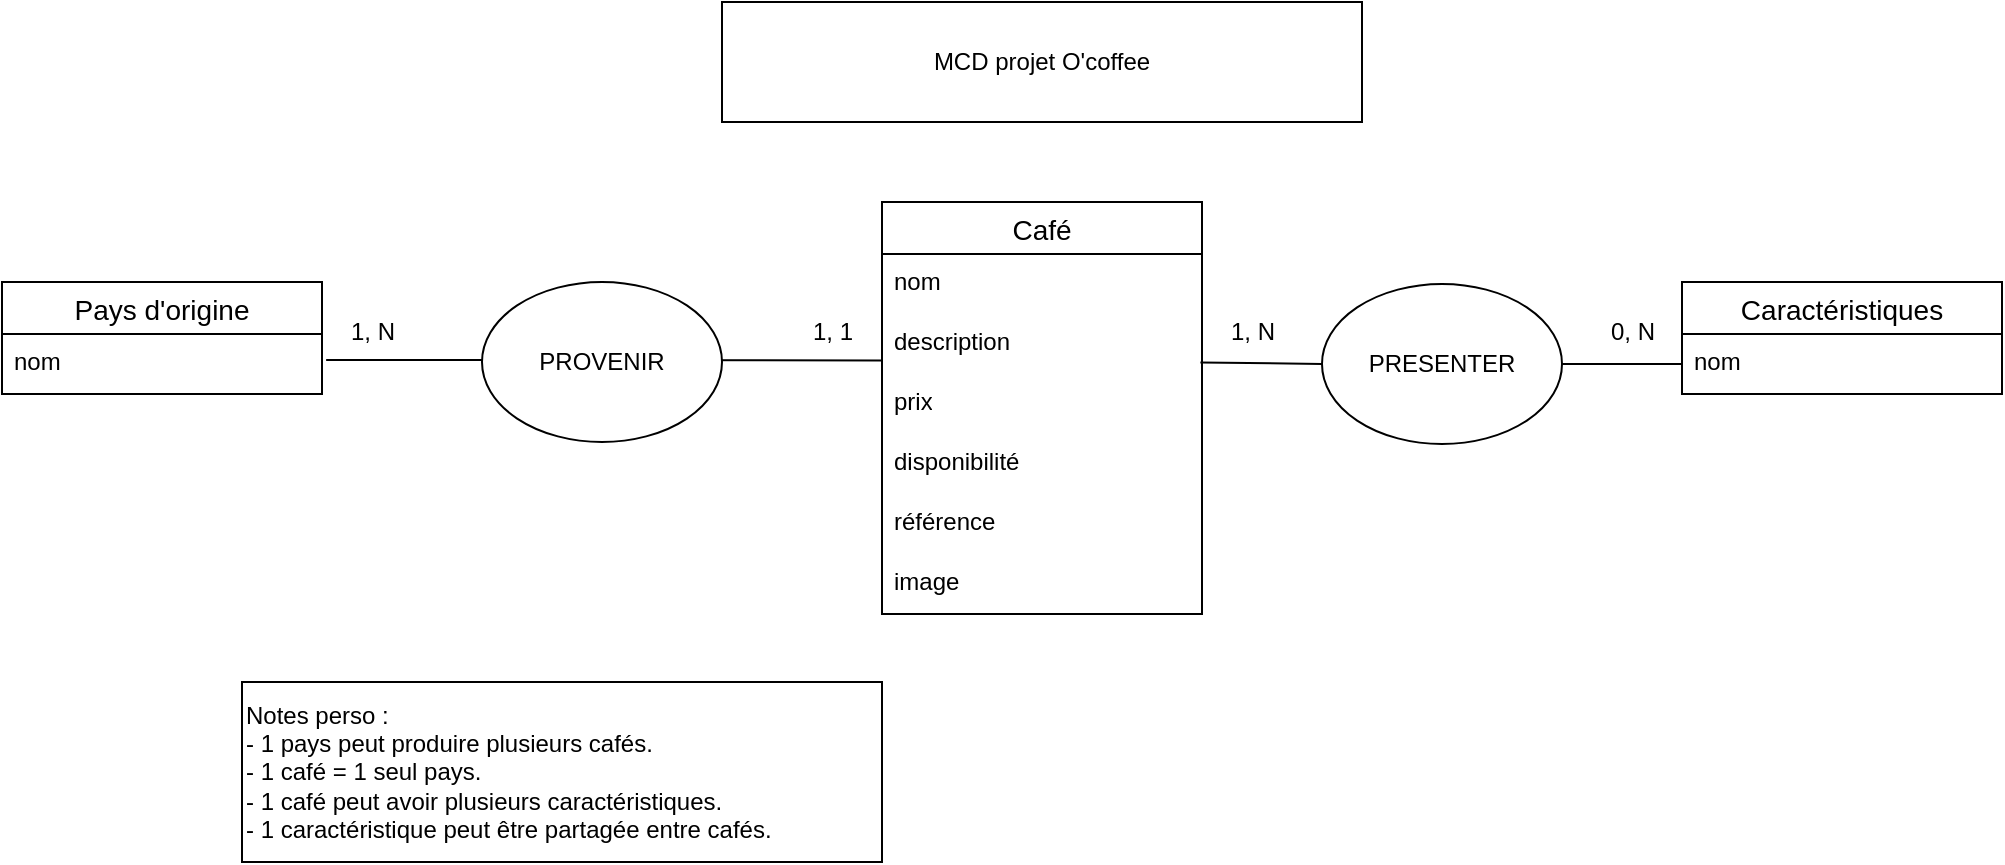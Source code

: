<mxfile>
    <diagram id="SodtcF0Lmwrw9668irNS" name="Page-1">
        <mxGraphModel dx="1563" dy="1116" grid="0" gridSize="10" guides="1" tooltips="1" connect="1" arrows="1" fold="1" page="0" pageScale="1" pageWidth="827" pageHeight="1169" background="#FFFFFF" math="0" shadow="0">
            <root>
                <mxCell id="0"/>
                <mxCell id="1" parent="0"/>
                <mxCell id="2" value="Café" style="swimlane;fontStyle=0;childLayout=stackLayout;horizontal=1;startSize=26;horizontalStack=0;resizeParent=1;resizeParentMax=0;resizeLast=0;collapsible=1;marginBottom=0;align=center;fontSize=14;" vertex="1" parent="1">
                    <mxGeometry x="320" y="40" width="160" height="206" as="geometry"/>
                </mxCell>
                <mxCell id="3" value="nom" style="text;strokeColor=none;fillColor=none;spacingLeft=4;spacingRight=4;overflow=hidden;rotatable=0;points=[[0,0.5],[1,0.5]];portConstraint=eastwest;fontSize=12;whiteSpace=wrap;html=1;" vertex="1" parent="2">
                    <mxGeometry y="26" width="160" height="30" as="geometry"/>
                </mxCell>
                <mxCell id="4" value="description" style="text;strokeColor=none;fillColor=none;spacingLeft=4;spacingRight=4;overflow=hidden;rotatable=0;points=[[0,0.5],[1,0.5]];portConstraint=eastwest;fontSize=12;whiteSpace=wrap;html=1;" vertex="1" parent="2">
                    <mxGeometry y="56" width="160" height="30" as="geometry"/>
                </mxCell>
                <mxCell id="5" value="prix" style="text;strokeColor=none;fillColor=none;spacingLeft=4;spacingRight=4;overflow=hidden;rotatable=0;points=[[0,0.5],[1,0.5]];portConstraint=eastwest;fontSize=12;whiteSpace=wrap;html=1;" vertex="1" parent="2">
                    <mxGeometry y="86" width="160" height="30" as="geometry"/>
                </mxCell>
                <mxCell id="7" value="disponibilité" style="text;strokeColor=none;fillColor=none;spacingLeft=4;spacingRight=4;overflow=hidden;rotatable=0;points=[[0,0.5],[1,0.5]];portConstraint=eastwest;fontSize=12;whiteSpace=wrap;html=1;" vertex="1" parent="2">
                    <mxGeometry y="116" width="160" height="30" as="geometry"/>
                </mxCell>
                <mxCell id="8" value="référence" style="text;strokeColor=none;fillColor=none;spacingLeft=4;spacingRight=4;overflow=hidden;rotatable=0;points=[[0,0.5],[1,0.5]];portConstraint=eastwest;fontSize=12;whiteSpace=wrap;html=1;" vertex="1" parent="2">
                    <mxGeometry y="146" width="160" height="30" as="geometry"/>
                </mxCell>
                <mxCell id="6" value="image" style="text;strokeColor=none;fillColor=none;spacingLeft=4;spacingRight=4;overflow=hidden;rotatable=0;points=[[0,0.5],[1,0.5]];portConstraint=eastwest;fontSize=12;whiteSpace=wrap;html=1;" vertex="1" parent="2">
                    <mxGeometry y="176" width="160" height="30" as="geometry"/>
                </mxCell>
                <mxCell id="9" value="Pays d&#39;origine" style="swimlane;fontStyle=0;childLayout=stackLayout;horizontal=1;startSize=26;horizontalStack=0;resizeParent=1;resizeParentMax=0;resizeLast=0;collapsible=1;marginBottom=0;align=center;fontSize=14;" vertex="1" parent="1">
                    <mxGeometry x="-120" y="80" width="160" height="56" as="geometry"/>
                </mxCell>
                <mxCell id="10" value="nom" style="text;strokeColor=none;fillColor=none;spacingLeft=4;spacingRight=4;overflow=hidden;rotatable=0;points=[[0,0.5],[1,0.5]];portConstraint=eastwest;fontSize=12;whiteSpace=wrap;html=1;" vertex="1" parent="9">
                    <mxGeometry y="26" width="160" height="30" as="geometry"/>
                </mxCell>
                <mxCell id="13" value="Caractéristiques" style="swimlane;fontStyle=0;childLayout=stackLayout;horizontal=1;startSize=26;horizontalStack=0;resizeParent=1;resizeParentMax=0;resizeLast=0;collapsible=1;marginBottom=0;align=center;fontSize=14;" vertex="1" parent="1">
                    <mxGeometry x="720" y="80" width="160" height="56" as="geometry"/>
                </mxCell>
                <mxCell id="14" value="nom&amp;nbsp;" style="text;strokeColor=none;fillColor=none;spacingLeft=4;spacingRight=4;overflow=hidden;rotatable=0;points=[[0,0.5],[1,0.5]];portConstraint=eastwest;fontSize=12;whiteSpace=wrap;html=1;" vertex="1" parent="13">
                    <mxGeometry y="26" width="160" height="30" as="geometry"/>
                </mxCell>
                <mxCell id="17" value="" style="endArrow=none;html=1;entryX=0;entryY=0.5;entryDx=0;entryDy=0;exitX=1;exitY=0.5;exitDx=0;exitDy=0;" edge="1" parent="1" source="29" target="14">
                    <mxGeometry width="50" height="50" relative="1" as="geometry">
                        <mxPoint x="390" y="330" as="sourcePoint"/>
                        <mxPoint x="440" y="280" as="targetPoint"/>
                    </mxGeometry>
                </mxCell>
                <mxCell id="18" value="" style="endArrow=none;html=1;entryX=0.001;entryY=0.773;entryDx=0;entryDy=0;entryPerimeter=0;exitX=1.013;exitY=0.433;exitDx=0;exitDy=0;exitPerimeter=0;" edge="1" parent="1" source="10" target="4">
                    <mxGeometry width="50" height="50" relative="1" as="geometry">
                        <mxPoint x="190" y="130" as="sourcePoint"/>
                        <mxPoint x="440" y="280" as="targetPoint"/>
                    </mxGeometry>
                </mxCell>
                <mxCell id="19" value="MCD projet O&#39;coffee" style="rounded=0;whiteSpace=wrap;html=1;" vertex="1" parent="1">
                    <mxGeometry x="240" y="-60" width="320" height="60" as="geometry"/>
                </mxCell>
                <mxCell id="23" value="1, 1" style="text;html=1;align=center;verticalAlign=middle;resizable=0;points=[];autosize=1;strokeColor=none;fillColor=none;" vertex="1" parent="1">
                    <mxGeometry x="275" y="90" width="40" height="30" as="geometry"/>
                </mxCell>
                <mxCell id="24" value="1, N" style="text;html=1;align=center;verticalAlign=middle;resizable=0;points=[];autosize=1;strokeColor=none;fillColor=none;" vertex="1" parent="1">
                    <mxGeometry x="40" y="90" width="50" height="30" as="geometry"/>
                </mxCell>
                <mxCell id="25" value="1, N" style="text;html=1;align=center;verticalAlign=middle;resizable=0;points=[];autosize=1;strokeColor=none;fillColor=none;" vertex="1" parent="1">
                    <mxGeometry x="480" y="90" width="50" height="30" as="geometry"/>
                </mxCell>
                <mxCell id="26" value="0, N" style="text;html=1;align=center;verticalAlign=middle;resizable=0;points=[];autosize=1;strokeColor=none;fillColor=none;" vertex="1" parent="1">
                    <mxGeometry x="670" y="90" width="50" height="30" as="geometry"/>
                </mxCell>
                <mxCell id="27" value="&lt;div&gt;&lt;font color=&quot;#000000&quot;&gt;Notes perso :&lt;/font&gt;&lt;/div&gt;&lt;div&gt;&lt;font color=&quot;#000000&quot;&gt;- 1 pays peut produire plusieurs cafés.&lt;/font&gt;&lt;/div&gt;&lt;div&gt;&lt;font color=&quot;#000000&quot;&gt;- 1 café = 1 seul pays.&lt;/font&gt;&lt;/div&gt;&lt;div&gt;&lt;font color=&quot;#000000&quot;&gt;- 1 café peut avoir plusieurs caractéristiques.&lt;/font&gt;&lt;/div&gt;&lt;div&gt;&lt;font color=&quot;#000000&quot;&gt;- 1 caractéristique peut être partagée entre cafés.&lt;/font&gt;&lt;/div&gt;" style="rounded=0;whiteSpace=wrap;html=1;align=left;" vertex="1" parent="1">
                    <mxGeometry y="280" width="320" height="90" as="geometry"/>
                </mxCell>
                <mxCell id="28" value="PROVENIR" style="ellipse;whiteSpace=wrap;html=1;" vertex="1" parent="1">
                    <mxGeometry x="120" y="80" width="120" height="80" as="geometry"/>
                </mxCell>
                <mxCell id="31" value="" style="endArrow=none;html=1;entryX=0;entryY=0.5;entryDx=0;entryDy=0;exitX=0.995;exitY=0.807;exitDx=0;exitDy=0;exitPerimeter=0;" edge="1" parent="1" source="4" target="29">
                    <mxGeometry width="50" height="50" relative="1" as="geometry">
                        <mxPoint x="479" y="120" as="sourcePoint"/>
                        <mxPoint x="720" y="121" as="targetPoint"/>
                    </mxGeometry>
                </mxCell>
                <mxCell id="29" value="PRESENTER" style="ellipse;whiteSpace=wrap;html=1;" vertex="1" parent="1">
                    <mxGeometry x="540" y="81" width="120" height="80" as="geometry"/>
                </mxCell>
            </root>
        </mxGraphModel>
    </diagram>
</mxfile>